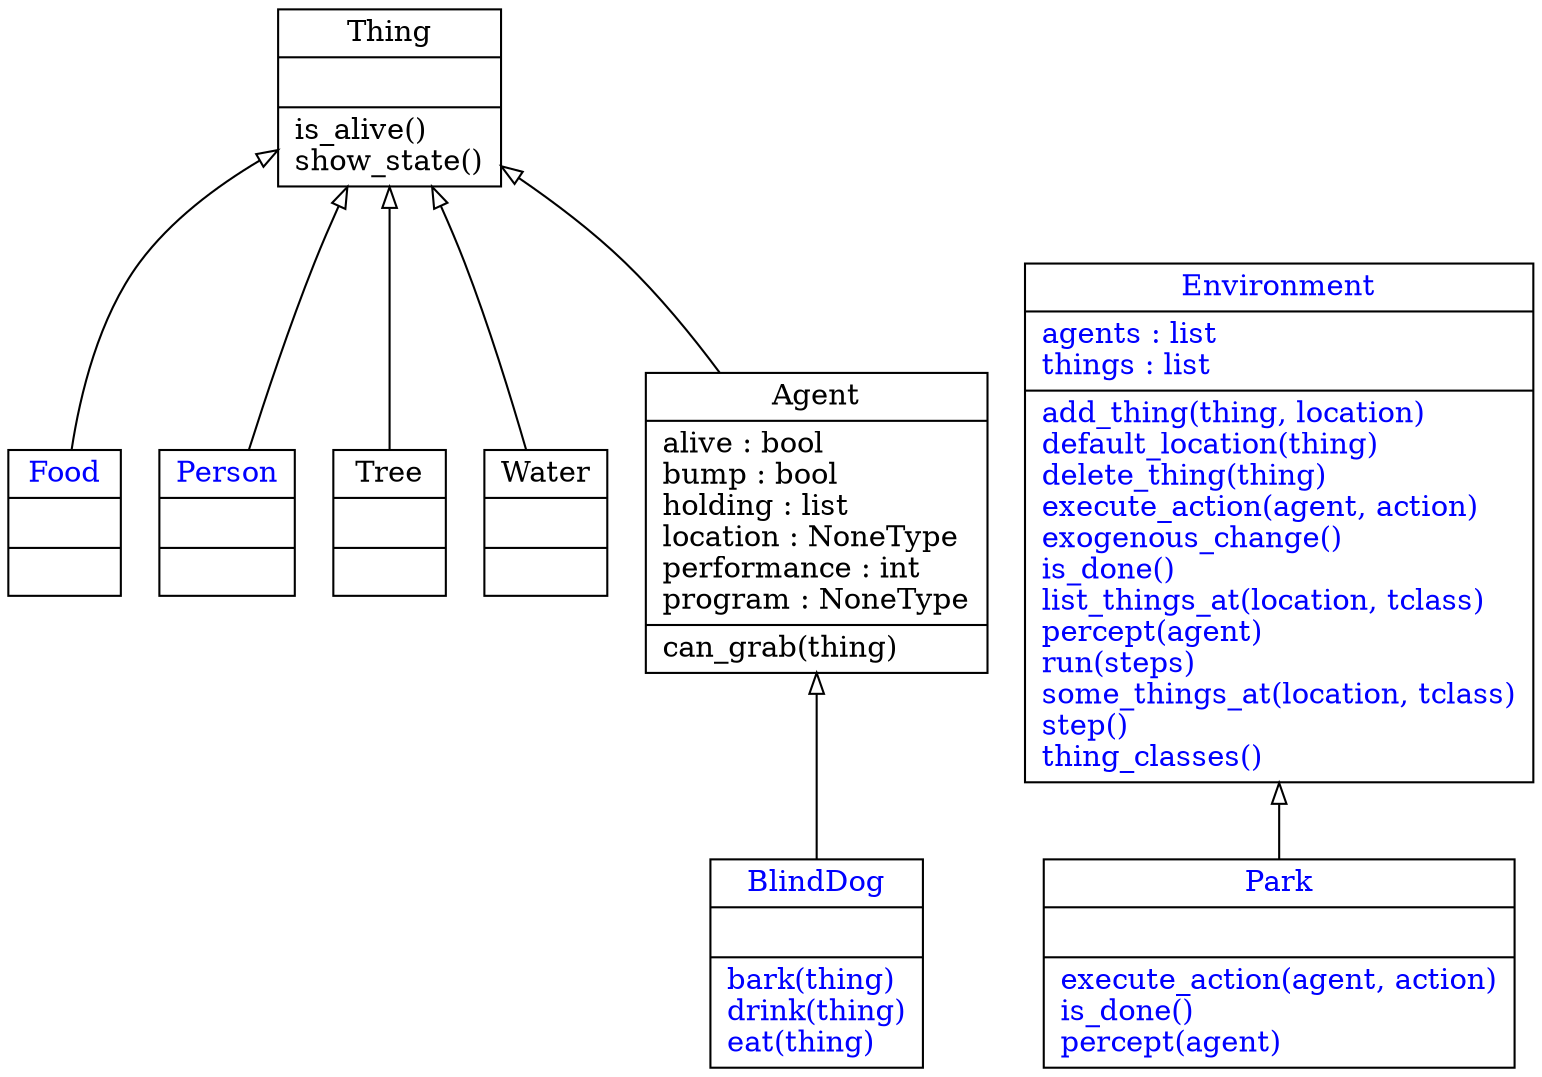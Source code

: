 digraph "classes" {
rankdir=BT
charset="utf-8"
"yuenKwan_agent.Agent" [color="black", fontcolor="black", label="{Agent|alive : bool\lbump : bool\lholding : list\llocation : NoneType\lperformance : int\lprogram : NoneType\l|can_grab(thing)\l}", shape="record", style="solid"];
"yuenKwan_agent.BlindDog" [color="black", fontcolor="blue", label="{BlindDog|\l|bark(thing)\ldrink(thing)\leat(thing)\l}", shape="record", style="solid"];
"yuenKwan_agent.Environment" [color="black", fontcolor="blue", label="{Environment|agents : list\lthings : list\l|add_thing(thing, location)\ldefault_location(thing)\ldelete_thing(thing)\lexecute_action(agent, action)\lexogenous_change()\lis_done()\llist_things_at(location, tclass)\lpercept(agent)\lrun(steps)\lsome_things_at(location, tclass)\lstep()\lthing_classes()\l}", shape="record", style="solid"];
"yuenKwan_agent.Food" [color="black", fontcolor="blue", label="{Food|\l|}", shape="record", style="solid"];
"yuenKwan_agent.Park" [color="black", fontcolor="blue", label="{Park|\l|execute_action(agent, action)\lis_done()\lpercept(agent)\l}", shape="record", style="solid"];
"yuenKwan_agent.Person" [color="black", fontcolor="blue", label="{Person|\l|}", shape="record", style="solid"];
"yuenKwan_agent.Thing" [color="black", fontcolor="black", label="{Thing|\l|is_alive()\lshow_state()\l}", shape="record", style="solid"];
"yuenKwan_agent.Tree" [color="black", fontcolor="black", label="{Tree|\l|}", shape="record", style="solid"];
"yuenKwan_agent.Water" [color="black", fontcolor="black", label="{Water|\l|}", shape="record", style="solid"];
"yuenKwan_agent.Agent" -> "yuenKwan_agent.Thing" [arrowhead="empty", arrowtail="none"];
"yuenKwan_agent.BlindDog" -> "yuenKwan_agent.Agent" [arrowhead="empty", arrowtail="none"];
"yuenKwan_agent.Food" -> "yuenKwan_agent.Thing" [arrowhead="empty", arrowtail="none"];
"yuenKwan_agent.Park" -> "yuenKwan_agent.Environment" [arrowhead="empty", arrowtail="none"];
"yuenKwan_agent.Person" -> "yuenKwan_agent.Thing" [arrowhead="empty", arrowtail="none"];
"yuenKwan_agent.Tree" -> "yuenKwan_agent.Thing" [arrowhead="empty", arrowtail="none"];
"yuenKwan_agent.Water" -> "yuenKwan_agent.Thing" [arrowhead="empty", arrowtail="none"];
}
